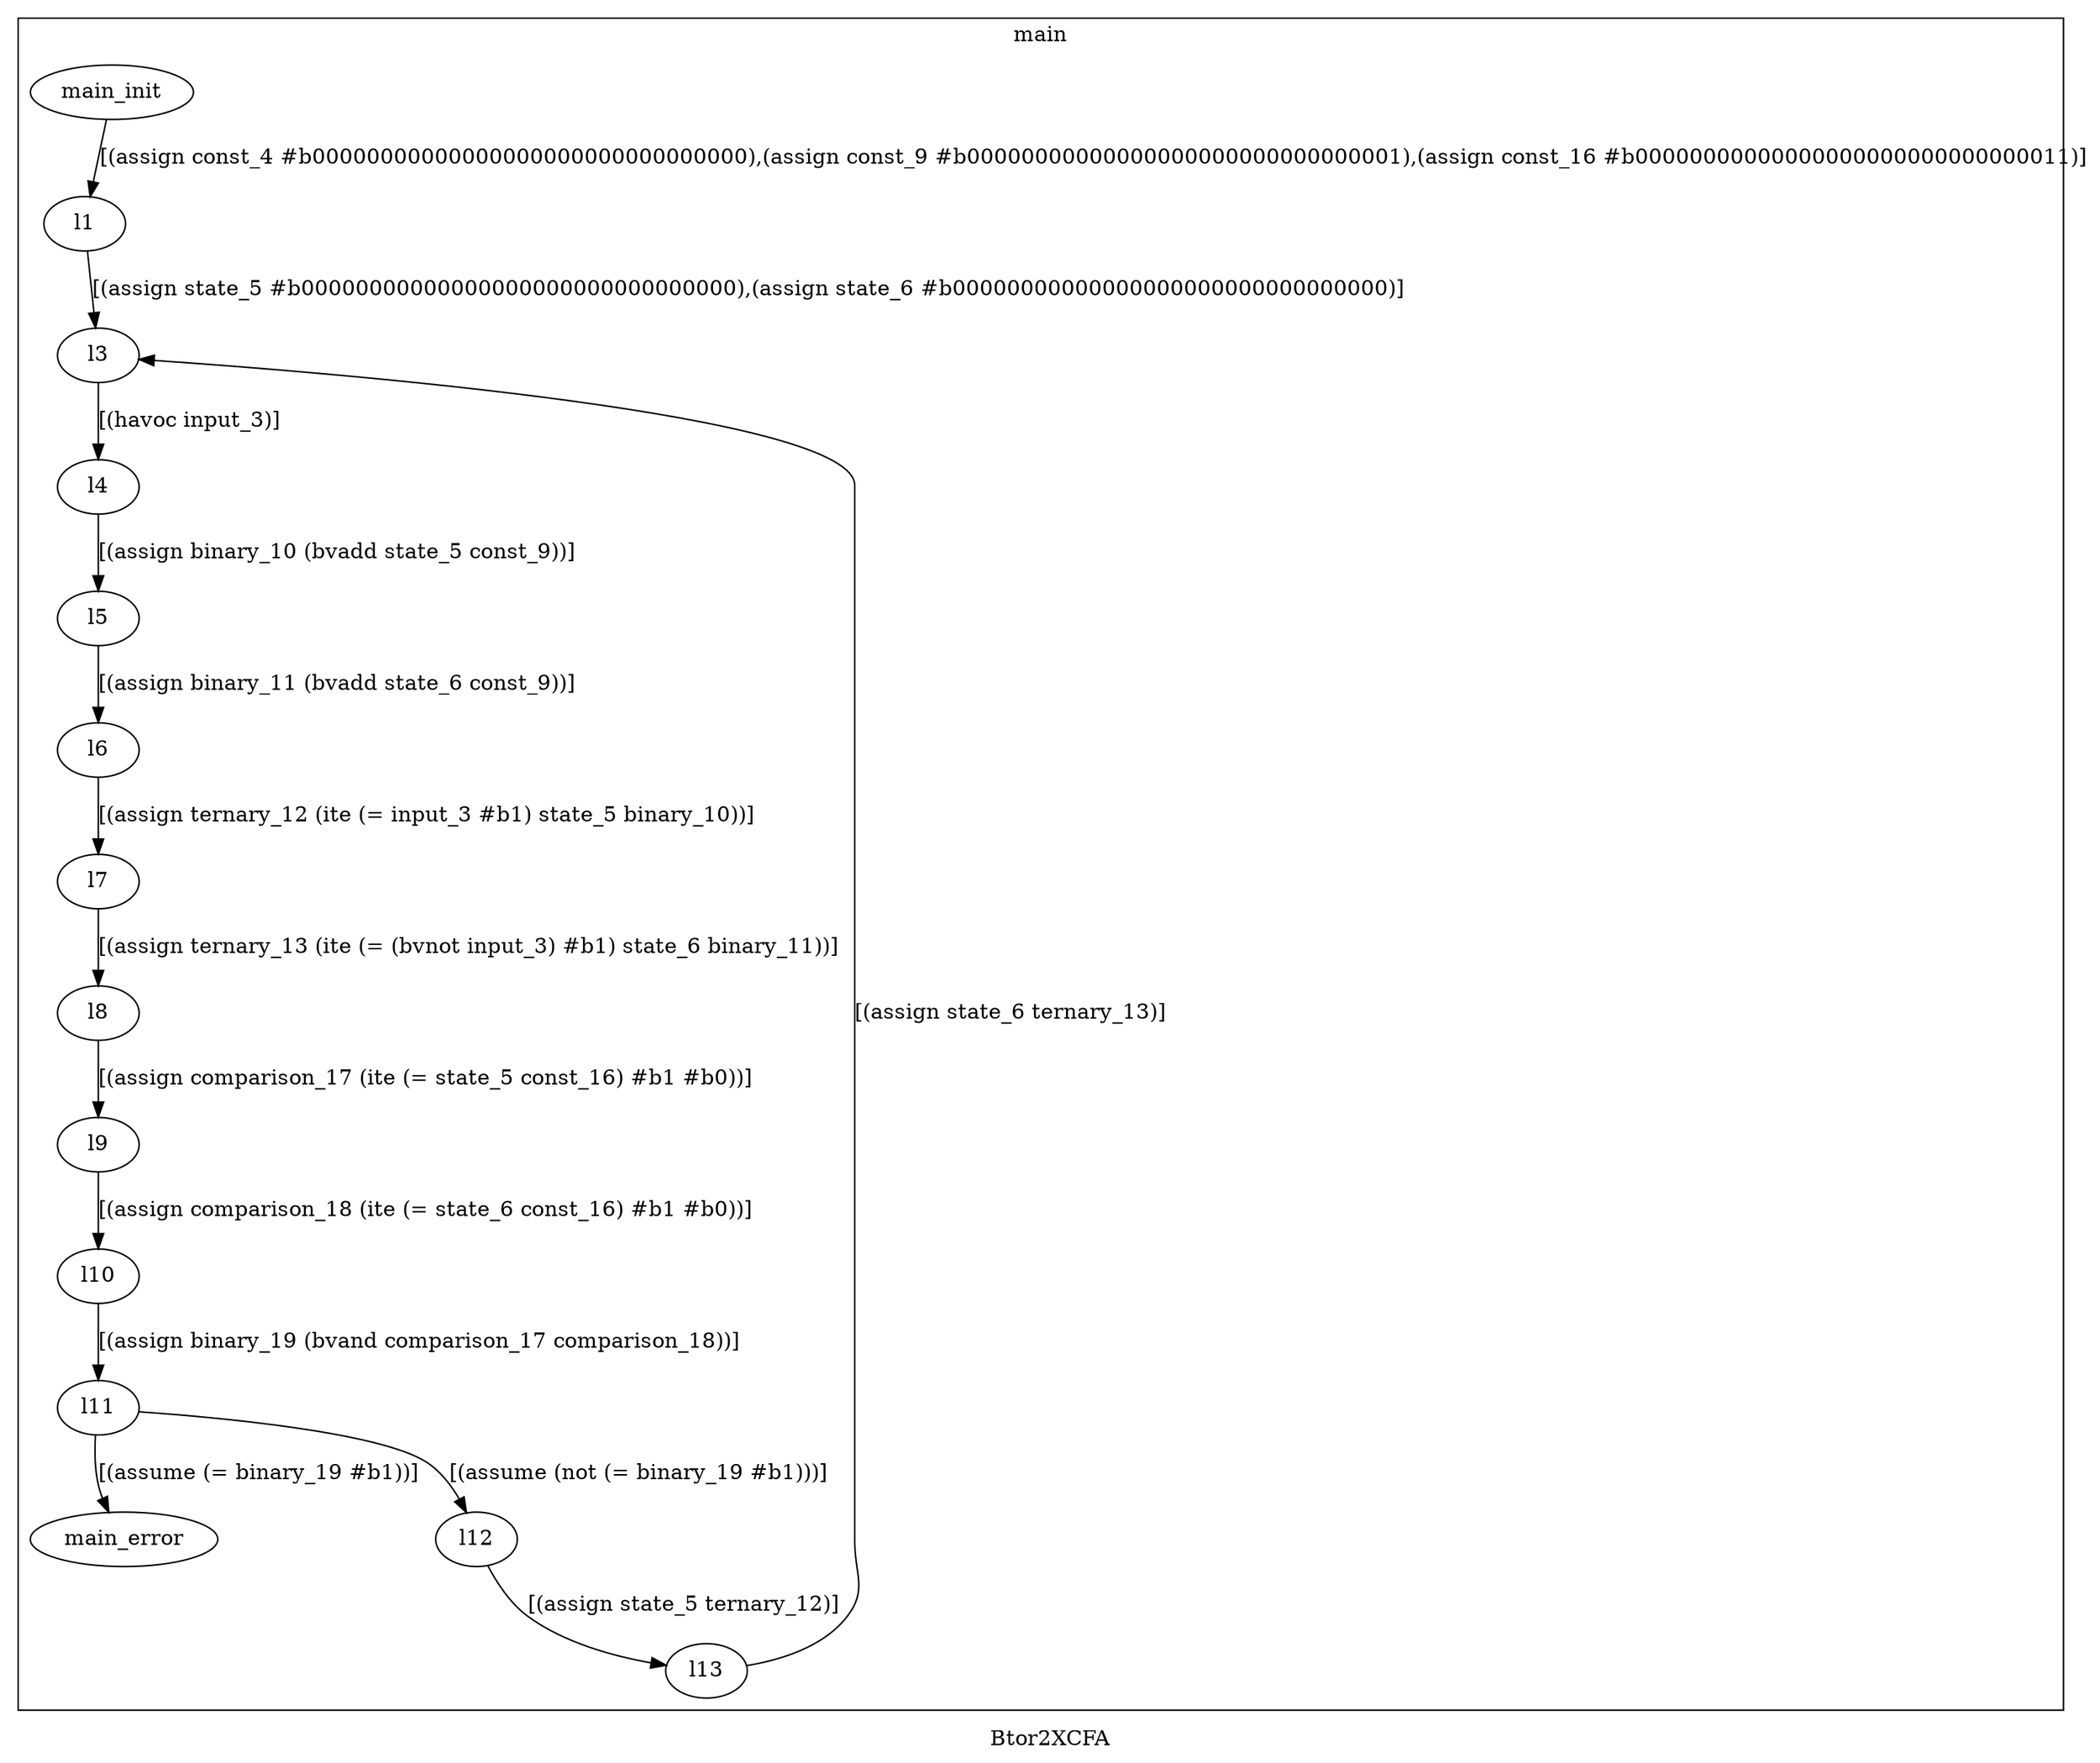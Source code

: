 digraph G {
label="Btor2XCFA";
subgraph cluster_0 {
label="main";
main_init[];
l1[];
l3[];
l4[];
l5[];
l6[];
l7[];
l8[];
l9[];
l10[];
l11[];
main_error[];
l12[];
l13[];
main_init -> l1 [label="[(assign const_4 #b00000000000000000000000000000000),(assign const_9 #b00000000000000000000000000000001),(assign const_16 #b00000000000000000000000000000011)] "];
l3 -> l4 [label="[(havoc input_3)] "];
l4 -> l5 [label="[(assign binary_10 (bvadd state_5 const_9))] "];
l5 -> l6 [label="[(assign binary_11 (bvadd state_6 const_9))] "];
l6 -> l7 [label="[(assign ternary_12 (ite (= input_3 #b1) state_5 binary_10))] "];
l7 -> l8 [label="[(assign ternary_13 (ite (= (bvnot input_3) #b1) state_6 binary_11))] "];
l8 -> l9 [label="[(assign comparison_17 (ite (= state_5 const_16) #b1 #b0))] "];
l9 -> l10 [label="[(assign comparison_18 (ite (= state_6 const_16) #b1 #b0))] "];
l10 -> l11 [label="[(assign binary_19 (bvand comparison_17 comparison_18))] "];
l11 -> main_error [label="[(assume (= binary_19 #b1))] "];
l11 -> l12 [label="[(assume (not (= binary_19 #b1)))] "];
l12 -> l13 [label="[(assign state_5 ternary_12)] "];
l13 -> l3 [label="[(assign state_6 ternary_13)] "];
l1 -> l3 [label="[(assign state_5 #b00000000000000000000000000000000),(assign state_6 #b00000000000000000000000000000000)] "];

}
}
